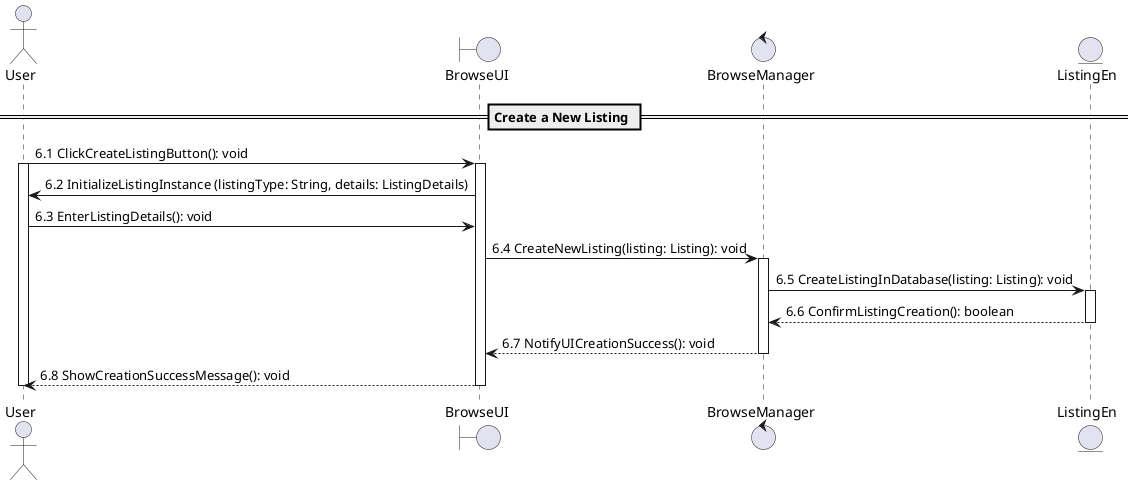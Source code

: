 @startuml

' Define participants (classes remain unchanged)
actor User as U
boundary BrowseUI as BUI
control BrowseManager as BM
entity ListingEn as L

' Step 6: Create a new listing
== Create a New Listing ==
U -> BUI : 6.1 ClickCreateListingButton(): void
activate U
activate BUI
BUI -> U : 6.2 InitializeListingInstance (listingType: String, details: ListingDetails)
U -> BUI : 6.3 EnterListingDetails(): void
BUI -> BM : 6.4 CreateNewListing(listing: Listing): void

activate BM
BM -> L : 6.5 CreateListingInDatabase(listing: Listing): void
activate L
L --> BM : 6.6 ConfirmListingCreation(): boolean
deactivate L
BM --> BUI : 6.7 NotifyUICreationSuccess(): void
deactivate BM
BUI --> U : 6.8 ShowCreationSuccessMessage(): void
deactivate BUI
deactivate U

@enduml